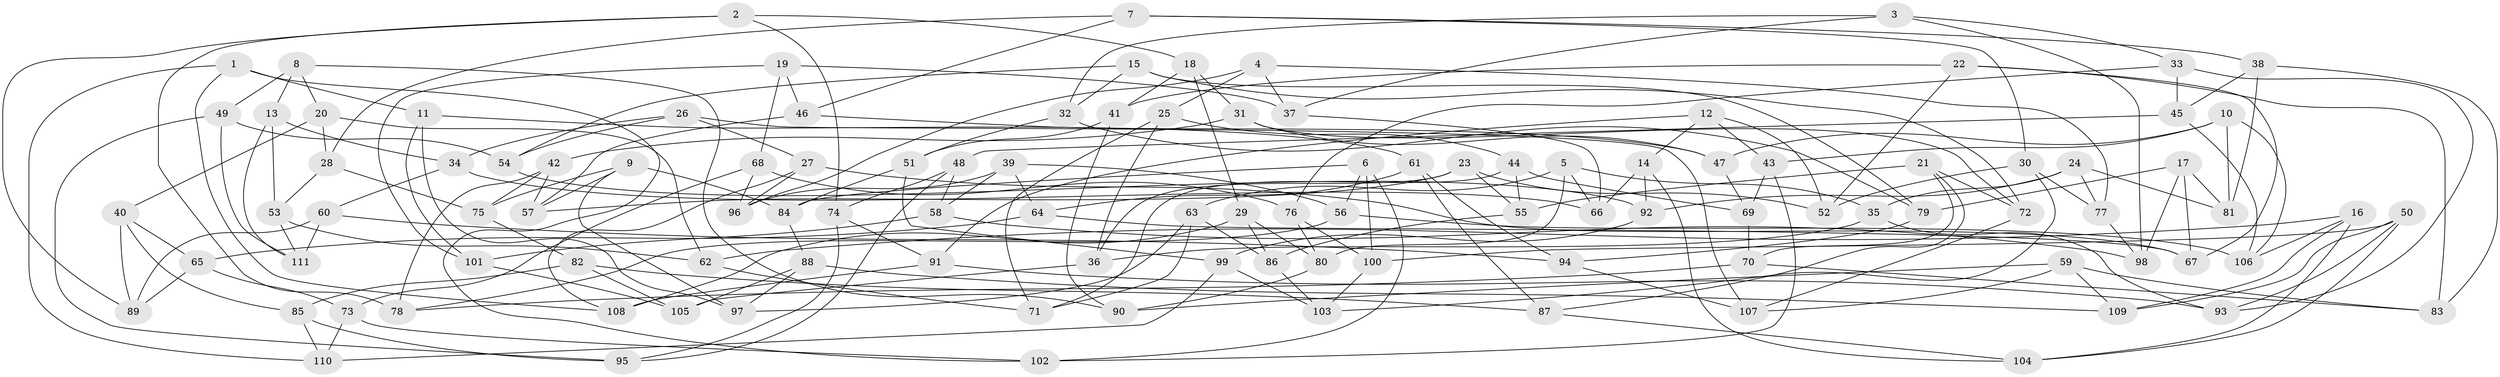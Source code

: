 // coarse degree distribution, {9: 0.08823529411764706, 8: 0.11764705882352941, 7: 0.14705882352941177, 10: 0.058823529411764705, 6: 0.2647058823529412, 12: 0.029411764705882353, 11: 0.029411764705882353, 5: 0.20588235294117646, 4: 0.058823529411764705}
// Generated by graph-tools (version 1.1) at 2025/53/03/04/25 22:53:38]
// undirected, 111 vertices, 222 edges
graph export_dot {
  node [color=gray90,style=filled];
  1;
  2;
  3;
  4;
  5;
  6;
  7;
  8;
  9;
  10;
  11;
  12;
  13;
  14;
  15;
  16;
  17;
  18;
  19;
  20;
  21;
  22;
  23;
  24;
  25;
  26;
  27;
  28;
  29;
  30;
  31;
  32;
  33;
  34;
  35;
  36;
  37;
  38;
  39;
  40;
  41;
  42;
  43;
  44;
  45;
  46;
  47;
  48;
  49;
  50;
  51;
  52;
  53;
  54;
  55;
  56;
  57;
  58;
  59;
  60;
  61;
  62;
  63;
  64;
  65;
  66;
  67;
  68;
  69;
  70;
  71;
  72;
  73;
  74;
  75;
  76;
  77;
  78;
  79;
  80;
  81;
  82;
  83;
  84;
  85;
  86;
  87;
  88;
  89;
  90;
  91;
  92;
  93;
  94;
  95;
  96;
  97;
  98;
  99;
  100;
  101;
  102;
  103;
  104;
  105;
  106;
  107;
  108;
  109;
  110;
  111;
  1 -- 102;
  1 -- 108;
  1 -- 110;
  1 -- 11;
  2 -- 78;
  2 -- 74;
  2 -- 89;
  2 -- 18;
  3 -- 98;
  3 -- 32;
  3 -- 37;
  3 -- 33;
  4 -- 77;
  4 -- 37;
  4 -- 96;
  4 -- 25;
  5 -- 80;
  5 -- 63;
  5 -- 66;
  5 -- 35;
  6 -- 100;
  6 -- 102;
  6 -- 56;
  6 -- 84;
  7 -- 38;
  7 -- 28;
  7 -- 30;
  7 -- 46;
  8 -- 13;
  8 -- 49;
  8 -- 20;
  8 -- 90;
  9 -- 75;
  9 -- 57;
  9 -- 97;
  9 -- 84;
  10 -- 43;
  10 -- 106;
  10 -- 47;
  10 -- 81;
  11 -- 97;
  11 -- 101;
  11 -- 61;
  12 -- 52;
  12 -- 43;
  12 -- 14;
  12 -- 91;
  13 -- 53;
  13 -- 34;
  13 -- 111;
  14 -- 92;
  14 -- 104;
  14 -- 66;
  15 -- 32;
  15 -- 79;
  15 -- 54;
  15 -- 72;
  16 -- 62;
  16 -- 109;
  16 -- 106;
  16 -- 104;
  17 -- 81;
  17 -- 67;
  17 -- 98;
  17 -- 79;
  18 -- 29;
  18 -- 31;
  18 -- 41;
  19 -- 37;
  19 -- 68;
  19 -- 46;
  19 -- 101;
  20 -- 62;
  20 -- 40;
  20 -- 28;
  21 -- 72;
  21 -- 87;
  21 -- 70;
  21 -- 55;
  22 -- 41;
  22 -- 83;
  22 -- 52;
  22 -- 67;
  23 -- 57;
  23 -- 36;
  23 -- 52;
  23 -- 55;
  24 -- 92;
  24 -- 77;
  24 -- 35;
  24 -- 81;
  25 -- 71;
  25 -- 44;
  25 -- 36;
  26 -- 34;
  26 -- 107;
  26 -- 54;
  26 -- 27;
  27 -- 67;
  27 -- 96;
  27 -- 108;
  28 -- 53;
  28 -- 75;
  29 -- 86;
  29 -- 108;
  29 -- 80;
  30 -- 77;
  30 -- 52;
  30 -- 103;
  31 -- 42;
  31 -- 47;
  31 -- 72;
  32 -- 51;
  32 -- 79;
  33 -- 45;
  33 -- 76;
  33 -- 93;
  34 -- 60;
  34 -- 66;
  35 -- 36;
  35 -- 93;
  36 -- 105;
  37 -- 66;
  38 -- 81;
  38 -- 83;
  38 -- 45;
  39 -- 96;
  39 -- 58;
  39 -- 56;
  39 -- 64;
  40 -- 65;
  40 -- 89;
  40 -- 85;
  41 -- 90;
  41 -- 51;
  42 -- 57;
  42 -- 78;
  42 -- 75;
  43 -- 102;
  43 -- 69;
  44 -- 55;
  44 -- 71;
  44 -- 69;
  45 -- 106;
  45 -- 48;
  46 -- 47;
  46 -- 57;
  47 -- 69;
  48 -- 74;
  48 -- 95;
  48 -- 58;
  49 -- 111;
  49 -- 95;
  49 -- 54;
  50 -- 109;
  50 -- 93;
  50 -- 104;
  50 -- 100;
  51 -- 99;
  51 -- 84;
  53 -- 111;
  53 -- 62;
  54 -- 92;
  55 -- 86;
  56 -- 78;
  56 -- 106;
  58 -- 101;
  58 -- 98;
  59 -- 83;
  59 -- 107;
  59 -- 90;
  59 -- 109;
  60 -- 111;
  60 -- 89;
  60 -- 94;
  61 -- 94;
  61 -- 64;
  61 -- 87;
  62 -- 71;
  63 -- 97;
  63 -- 71;
  63 -- 86;
  64 -- 67;
  64 -- 65;
  65 -- 73;
  65 -- 89;
  68 -- 73;
  68 -- 76;
  68 -- 96;
  69 -- 70;
  70 -- 83;
  70 -- 78;
  72 -- 107;
  73 -- 102;
  73 -- 110;
  74 -- 95;
  74 -- 91;
  75 -- 82;
  76 -- 100;
  76 -- 80;
  77 -- 98;
  79 -- 94;
  80 -- 90;
  82 -- 87;
  82 -- 85;
  82 -- 105;
  84 -- 88;
  85 -- 95;
  85 -- 110;
  86 -- 103;
  87 -- 104;
  88 -- 105;
  88 -- 97;
  88 -- 109;
  91 -- 108;
  91 -- 93;
  92 -- 99;
  94 -- 107;
  99 -- 103;
  99 -- 110;
  100 -- 103;
  101 -- 105;
}
